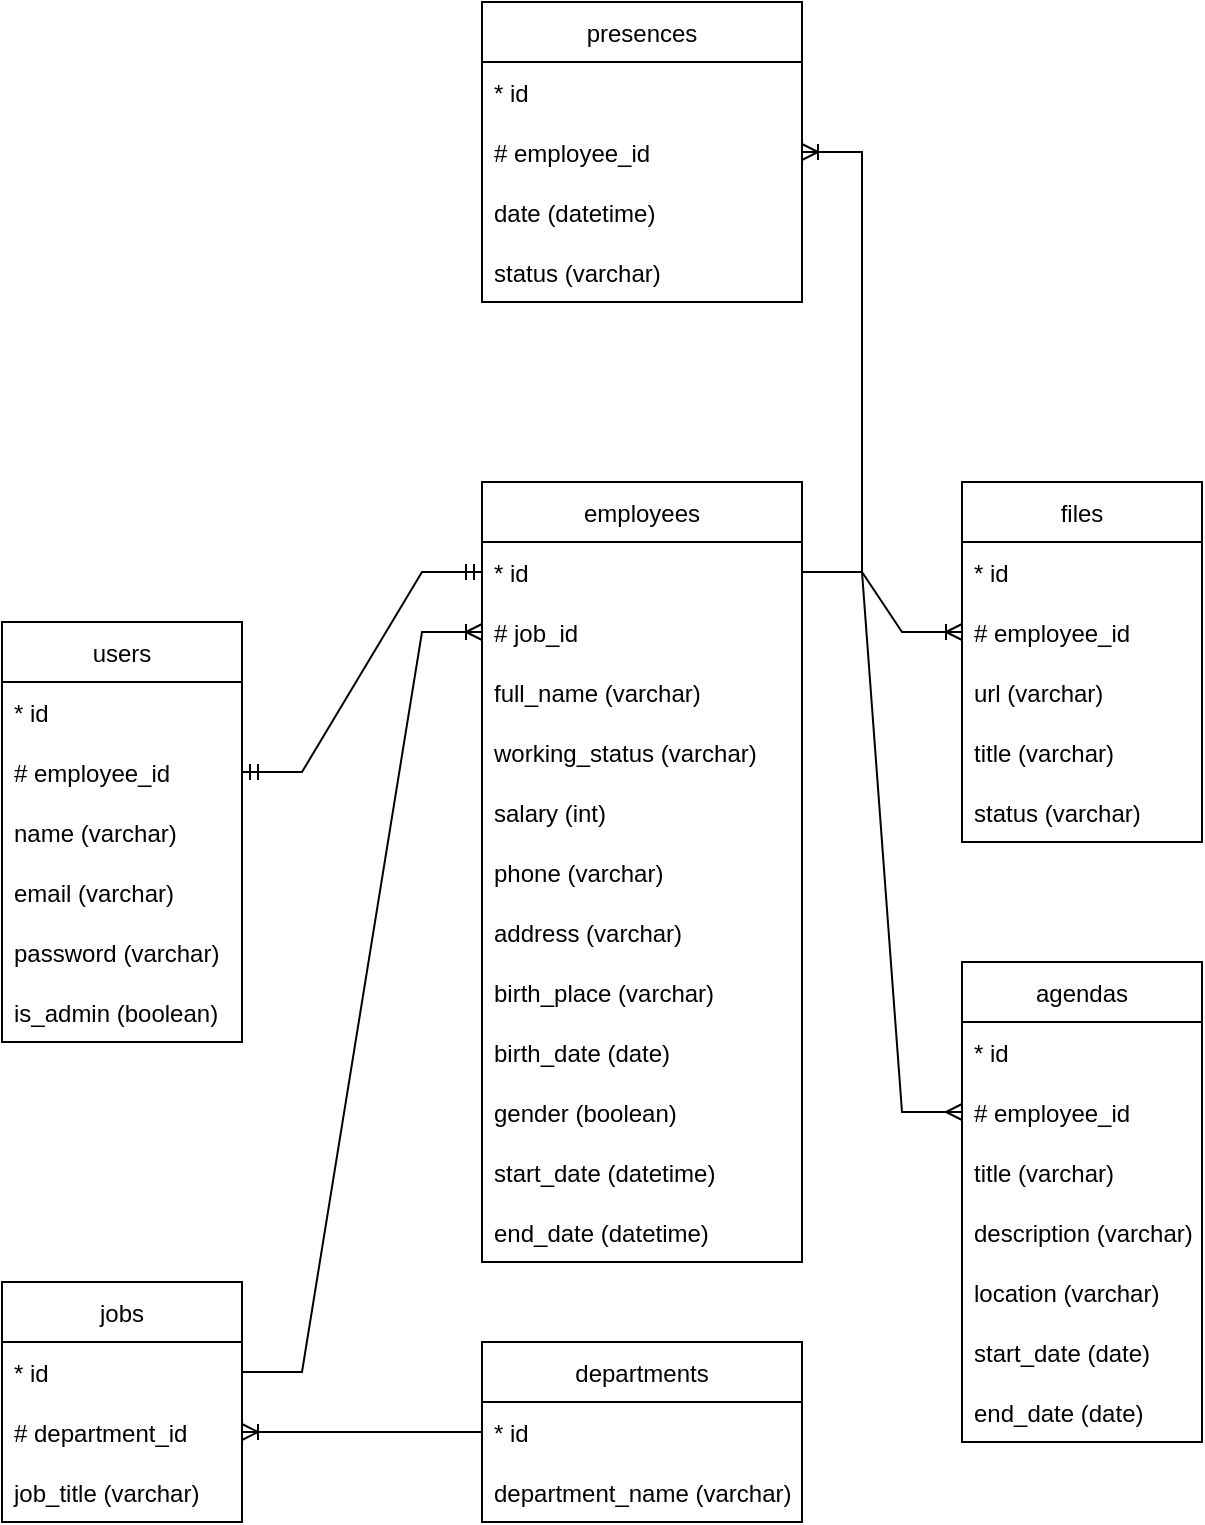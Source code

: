 <mxfile version="20.1.1" type="device"><diagram id="R2lEEEUBdFMjLlhIrx00" name="Page-1"><mxGraphModel dx="1614" dy="1904" grid="1" gridSize="10" guides="1" tooltips="1" connect="1" arrows="1" fold="1" page="1" pageScale="1" pageWidth="850" pageHeight="1100" math="0" shadow="0" extFonts="Permanent Marker^https://fonts.googleapis.com/css?family=Permanent+Marker"><root><mxCell id="0"/><mxCell id="1" parent="0"/><mxCell id="g45q-q61dGHOcydNb4If-1" value="users" style="swimlane;fontStyle=0;childLayout=stackLayout;horizontal=1;startSize=30;horizontalStack=0;resizeParent=1;resizeParentMax=0;resizeLast=0;collapsible=1;marginBottom=0;" parent="1" vertex="1"><mxGeometry x="40" y="110" width="120" height="210" as="geometry"/></mxCell><mxCell id="g45q-q61dGHOcydNb4If-2" value="* id" style="text;strokeColor=none;fillColor=none;align=left;verticalAlign=middle;spacingLeft=4;spacingRight=4;overflow=hidden;points=[[0,0.5],[1,0.5]];portConstraint=eastwest;rotatable=0;" parent="g45q-q61dGHOcydNb4If-1" vertex="1"><mxGeometry y="30" width="120" height="30" as="geometry"/></mxCell><mxCell id="g45q-q61dGHOcydNb4If-12" value="# employee_id" style="text;strokeColor=none;fillColor=none;align=left;verticalAlign=middle;spacingLeft=4;spacingRight=4;overflow=hidden;points=[[0,0.5],[1,0.5]];portConstraint=eastwest;rotatable=0;" parent="g45q-q61dGHOcydNb4If-1" vertex="1"><mxGeometry y="60" width="120" height="30" as="geometry"/></mxCell><mxCell id="g45q-q61dGHOcydNb4If-3" value="name (varchar)" style="text;strokeColor=none;fillColor=none;align=left;verticalAlign=middle;spacingLeft=4;spacingRight=4;overflow=hidden;points=[[0,0.5],[1,0.5]];portConstraint=eastwest;rotatable=0;" parent="g45q-q61dGHOcydNb4If-1" vertex="1"><mxGeometry y="90" width="120" height="30" as="geometry"/></mxCell><mxCell id="g45q-q61dGHOcydNb4If-4" value="email (varchar)" style="text;strokeColor=none;fillColor=none;align=left;verticalAlign=middle;spacingLeft=4;spacingRight=4;overflow=hidden;points=[[0,0.5],[1,0.5]];portConstraint=eastwest;rotatable=0;" parent="g45q-q61dGHOcydNb4If-1" vertex="1"><mxGeometry y="120" width="120" height="30" as="geometry"/></mxCell><mxCell id="g45q-q61dGHOcydNb4If-14" value="password (varchar)" style="text;strokeColor=none;fillColor=none;align=left;verticalAlign=middle;spacingLeft=4;spacingRight=4;overflow=hidden;points=[[0,0.5],[1,0.5]];portConstraint=eastwest;rotatable=0;" parent="g45q-q61dGHOcydNb4If-1" vertex="1"><mxGeometry y="150" width="120" height="30" as="geometry"/></mxCell><mxCell id="g45q-q61dGHOcydNb4If-13" value="is_admin (boolean)" style="text;strokeColor=none;fillColor=none;align=left;verticalAlign=middle;spacingLeft=4;spacingRight=4;overflow=hidden;points=[[0,0.5],[1,0.5]];portConstraint=eastwest;rotatable=0;" parent="g45q-q61dGHOcydNb4If-1" vertex="1"><mxGeometry y="180" width="120" height="30" as="geometry"/></mxCell><mxCell id="g45q-q61dGHOcydNb4If-15" value="employees" style="swimlane;fontStyle=0;childLayout=stackLayout;horizontal=1;startSize=30;horizontalStack=0;resizeParent=1;resizeParentMax=0;resizeLast=0;collapsible=1;marginBottom=0;" parent="1" vertex="1"><mxGeometry x="280" y="40" width="160" height="390" as="geometry"/></mxCell><mxCell id="g45q-q61dGHOcydNb4If-16" value="* id" style="text;strokeColor=none;fillColor=none;align=left;verticalAlign=middle;spacingLeft=4;spacingRight=4;overflow=hidden;points=[[0,0.5],[1,0.5]];portConstraint=eastwest;rotatable=0;" parent="g45q-q61dGHOcydNb4If-15" vertex="1"><mxGeometry y="30" width="160" height="30" as="geometry"/></mxCell><mxCell id="g45q-q61dGHOcydNb4If-25" value="# job_id" style="text;strokeColor=none;fillColor=none;align=left;verticalAlign=middle;spacingLeft=4;spacingRight=4;overflow=hidden;points=[[0,0.5],[1,0.5]];portConstraint=eastwest;rotatable=0;" parent="g45q-q61dGHOcydNb4If-15" vertex="1"><mxGeometry y="60" width="160" height="30" as="geometry"/></mxCell><mxCell id="g45q-q61dGHOcydNb4If-17" value="full_name (varchar)" style="text;strokeColor=none;fillColor=none;align=left;verticalAlign=middle;spacingLeft=4;spacingRight=4;overflow=hidden;points=[[0,0.5],[1,0.5]];portConstraint=eastwest;rotatable=0;" parent="g45q-q61dGHOcydNb4If-15" vertex="1"><mxGeometry y="90" width="160" height="30" as="geometry"/></mxCell><mxCell id="g45q-q61dGHOcydNb4If-18" value="working_status (varchar)" style="text;strokeColor=none;fillColor=none;align=left;verticalAlign=middle;spacingLeft=4;spacingRight=4;overflow=hidden;points=[[0,0.5],[1,0.5]];portConstraint=eastwest;rotatable=0;" parent="g45q-q61dGHOcydNb4If-15" vertex="1"><mxGeometry y="120" width="160" height="30" as="geometry"/></mxCell><mxCell id="g45q-q61dGHOcydNb4If-19" value="salary (int)" style="text;strokeColor=none;fillColor=none;align=left;verticalAlign=middle;spacingLeft=4;spacingRight=4;overflow=hidden;points=[[0,0.5],[1,0.5]];portConstraint=eastwest;rotatable=0;" parent="g45q-q61dGHOcydNb4If-15" vertex="1"><mxGeometry y="150" width="160" height="30" as="geometry"/></mxCell><mxCell id="g45q-q61dGHOcydNb4If-20" value="phone (varchar)" style="text;strokeColor=none;fillColor=none;align=left;verticalAlign=middle;spacingLeft=4;spacingRight=4;overflow=hidden;points=[[0,0.5],[1,0.5]];portConstraint=eastwest;rotatable=0;" parent="g45q-q61dGHOcydNb4If-15" vertex="1"><mxGeometry y="180" width="160" height="30" as="geometry"/></mxCell><mxCell id="g45q-q61dGHOcydNb4If-21" value="address (varchar)" style="text;strokeColor=none;fillColor=none;align=left;verticalAlign=middle;spacingLeft=4;spacingRight=4;overflow=hidden;points=[[0,0.5],[1,0.5]];portConstraint=eastwest;rotatable=0;" parent="g45q-q61dGHOcydNb4If-15" vertex="1"><mxGeometry y="210" width="160" height="30" as="geometry"/></mxCell><mxCell id="g45q-q61dGHOcydNb4If-22" value="birth_place (varchar)" style="text;strokeColor=none;fillColor=none;align=left;verticalAlign=middle;spacingLeft=4;spacingRight=4;overflow=hidden;points=[[0,0.5],[1,0.5]];portConstraint=eastwest;rotatable=0;" parent="g45q-q61dGHOcydNb4If-15" vertex="1"><mxGeometry y="240" width="160" height="30" as="geometry"/></mxCell><mxCell id="g45q-q61dGHOcydNb4If-23" value="birth_date (date)" style="text;strokeColor=none;fillColor=none;align=left;verticalAlign=middle;spacingLeft=4;spacingRight=4;overflow=hidden;points=[[0,0.5],[1,0.5]];portConstraint=eastwest;rotatable=0;" parent="g45q-q61dGHOcydNb4If-15" vertex="1"><mxGeometry y="270" width="160" height="30" as="geometry"/></mxCell><mxCell id="g45q-q61dGHOcydNb4If-74" value="gender (boolean)" style="text;strokeColor=none;fillColor=none;align=left;verticalAlign=middle;spacingLeft=4;spacingRight=4;overflow=hidden;points=[[0,0.5],[1,0.5]];portConstraint=eastwest;rotatable=0;" parent="g45q-q61dGHOcydNb4If-15" vertex="1"><mxGeometry y="300" width="160" height="30" as="geometry"/></mxCell><mxCell id="g45q-q61dGHOcydNb4If-26" value="start_date (datetime)" style="text;strokeColor=none;fillColor=none;align=left;verticalAlign=middle;spacingLeft=4;spacingRight=4;overflow=hidden;points=[[0,0.5],[1,0.5]];portConstraint=eastwest;rotatable=0;" parent="g45q-q61dGHOcydNb4If-15" vertex="1"><mxGeometry y="330" width="160" height="30" as="geometry"/></mxCell><mxCell id="g45q-q61dGHOcydNb4If-27" value="end_date (datetime)" style="text;strokeColor=none;fillColor=none;align=left;verticalAlign=middle;spacingLeft=4;spacingRight=4;overflow=hidden;points=[[0,0.5],[1,0.5]];portConstraint=eastwest;rotatable=0;" parent="g45q-q61dGHOcydNb4If-15" vertex="1"><mxGeometry y="360" width="160" height="30" as="geometry"/></mxCell><mxCell id="g45q-q61dGHOcydNb4If-30" value="" style="edgeStyle=entityRelationEdgeStyle;fontSize=12;html=1;endArrow=ERmandOne;startArrow=ERmandOne;rounded=0;" parent="1" source="g45q-q61dGHOcydNb4If-12" target="g45q-q61dGHOcydNb4If-16" edge="1"><mxGeometry width="100" height="100" relative="1" as="geometry"><mxPoint x="370" y="460" as="sourcePoint"/><mxPoint x="470" y="360" as="targetPoint"/></mxGeometry></mxCell><mxCell id="g45q-q61dGHOcydNb4If-31" value="jobs" style="swimlane;fontStyle=0;childLayout=stackLayout;horizontal=1;startSize=30;horizontalStack=0;resizeParent=1;resizeParentMax=0;resizeLast=0;collapsible=1;marginBottom=0;" parent="1" vertex="1"><mxGeometry x="40" y="440" width="120" height="120" as="geometry"/></mxCell><mxCell id="g45q-q61dGHOcydNb4If-32" value="* id" style="text;strokeColor=none;fillColor=none;align=left;verticalAlign=middle;spacingLeft=4;spacingRight=4;overflow=hidden;points=[[0,0.5],[1,0.5]];portConstraint=eastwest;rotatable=0;" parent="g45q-q61dGHOcydNb4If-31" vertex="1"><mxGeometry y="30" width="120" height="30" as="geometry"/></mxCell><mxCell id="g45q-q61dGHOcydNb4If-34" value="# department_id" style="text;strokeColor=none;fillColor=none;align=left;verticalAlign=middle;spacingLeft=4;spacingRight=4;overflow=hidden;points=[[0,0.5],[1,0.5]];portConstraint=eastwest;rotatable=0;" parent="g45q-q61dGHOcydNb4If-31" vertex="1"><mxGeometry y="60" width="120" height="30" as="geometry"/></mxCell><mxCell id="g45q-q61dGHOcydNb4If-33" value="job_title (varchar)" style="text;strokeColor=none;fillColor=none;align=left;verticalAlign=middle;spacingLeft=4;spacingRight=4;overflow=hidden;points=[[0,0.5],[1,0.5]];portConstraint=eastwest;rotatable=0;" parent="g45q-q61dGHOcydNb4If-31" vertex="1"><mxGeometry y="90" width="120" height="30" as="geometry"/></mxCell><mxCell id="g45q-q61dGHOcydNb4If-44" value="departments" style="swimlane;fontStyle=0;childLayout=stackLayout;horizontal=1;startSize=30;horizontalStack=0;resizeParent=1;resizeParentMax=0;resizeLast=0;collapsible=1;marginBottom=0;" parent="1" vertex="1"><mxGeometry x="280" y="470" width="160" height="90" as="geometry"/></mxCell><mxCell id="g45q-q61dGHOcydNb4If-45" value="* id" style="text;strokeColor=none;fillColor=none;align=left;verticalAlign=middle;spacingLeft=4;spacingRight=4;overflow=hidden;points=[[0,0.5],[1,0.5]];portConstraint=eastwest;rotatable=0;" parent="g45q-q61dGHOcydNb4If-44" vertex="1"><mxGeometry y="30" width="160" height="30" as="geometry"/></mxCell><mxCell id="g45q-q61dGHOcydNb4If-46" value="department_name (varchar)" style="text;strokeColor=none;fillColor=none;align=left;verticalAlign=middle;spacingLeft=4;spacingRight=4;overflow=hidden;points=[[0,0.5],[1,0.5]];portConstraint=eastwest;rotatable=0;" parent="g45q-q61dGHOcydNb4If-44" vertex="1"><mxGeometry y="60" width="160" height="30" as="geometry"/></mxCell><mxCell id="g45q-q61dGHOcydNb4If-48" value="" style="edgeStyle=entityRelationEdgeStyle;fontSize=12;html=1;endArrow=ERoneToMany;rounded=0;" parent="1" source="g45q-q61dGHOcydNb4If-32" target="g45q-q61dGHOcydNb4If-25" edge="1"><mxGeometry width="100" height="100" relative="1" as="geometry"><mxPoint x="370" y="460" as="sourcePoint"/><mxPoint x="470" y="360" as="targetPoint"/></mxGeometry></mxCell><mxCell id="g45q-q61dGHOcydNb4If-49" value="" style="edgeStyle=entityRelationEdgeStyle;fontSize=12;html=1;endArrow=ERoneToMany;rounded=0;" parent="1" source="g45q-q61dGHOcydNb4If-45" target="g45q-q61dGHOcydNb4If-34" edge="1"><mxGeometry width="100" height="100" relative="1" as="geometry"><mxPoint x="370" y="460" as="sourcePoint"/><mxPoint x="470" y="360" as="targetPoint"/></mxGeometry></mxCell><mxCell id="g45q-q61dGHOcydNb4If-57" value="files" style="swimlane;fontStyle=0;childLayout=stackLayout;horizontal=1;startSize=30;horizontalStack=0;resizeParent=1;resizeParentMax=0;resizeLast=0;collapsible=1;marginBottom=0;" parent="1" vertex="1"><mxGeometry x="520" y="40" width="120" height="180" as="geometry"/></mxCell><mxCell id="g45q-q61dGHOcydNb4If-58" value="* id" style="text;strokeColor=none;fillColor=none;align=left;verticalAlign=middle;spacingLeft=4;spacingRight=4;overflow=hidden;points=[[0,0.5],[1,0.5]];portConstraint=eastwest;rotatable=0;" parent="g45q-q61dGHOcydNb4If-57" vertex="1"><mxGeometry y="30" width="120" height="30" as="geometry"/></mxCell><mxCell id="g45q-q61dGHOcydNb4If-60" value="# employee_id" style="text;strokeColor=none;fillColor=none;align=left;verticalAlign=middle;spacingLeft=4;spacingRight=4;overflow=hidden;points=[[0,0.5],[1,0.5]];portConstraint=eastwest;rotatable=0;" parent="g45q-q61dGHOcydNb4If-57" vertex="1"><mxGeometry y="60" width="120" height="30" as="geometry"/></mxCell><mxCell id="g45q-q61dGHOcydNb4If-59" value="url (varchar)" style="text;strokeColor=none;fillColor=none;align=left;verticalAlign=middle;spacingLeft=4;spacingRight=4;overflow=hidden;points=[[0,0.5],[1,0.5]];portConstraint=eastwest;rotatable=0;" parent="g45q-q61dGHOcydNb4If-57" vertex="1"><mxGeometry y="90" width="120" height="30" as="geometry"/></mxCell><mxCell id="g45q-q61dGHOcydNb4If-62" value="title (varchar)" style="text;strokeColor=none;fillColor=none;align=left;verticalAlign=middle;spacingLeft=4;spacingRight=4;overflow=hidden;points=[[0,0.5],[1,0.5]];portConstraint=eastwest;rotatable=0;" parent="g45q-q61dGHOcydNb4If-57" vertex="1"><mxGeometry y="120" width="120" height="30" as="geometry"/></mxCell><mxCell id="g45q-q61dGHOcydNb4If-61" value="status (varchar)" style="text;strokeColor=none;fillColor=none;align=left;verticalAlign=middle;spacingLeft=4;spacingRight=4;overflow=hidden;points=[[0,0.5],[1,0.5]];portConstraint=eastwest;rotatable=0;" parent="g45q-q61dGHOcydNb4If-57" vertex="1"><mxGeometry y="150" width="120" height="30" as="geometry"/></mxCell><mxCell id="g45q-q61dGHOcydNb4If-63" value="" style="edgeStyle=entityRelationEdgeStyle;fontSize=12;html=1;endArrow=ERoneToMany;rounded=0;" parent="1" source="g45q-q61dGHOcydNb4If-16" target="g45q-q61dGHOcydNb4If-60" edge="1"><mxGeometry width="100" height="100" relative="1" as="geometry"><mxPoint x="370" y="460" as="sourcePoint"/><mxPoint x="470" y="360" as="targetPoint"/></mxGeometry></mxCell><mxCell id="g45q-q61dGHOcydNb4If-64" value="agendas" style="swimlane;fontStyle=0;childLayout=stackLayout;horizontal=1;startSize=30;horizontalStack=0;resizeParent=1;resizeParentMax=0;resizeLast=0;collapsible=1;marginBottom=0;" parent="1" vertex="1"><mxGeometry x="520" y="280" width="120" height="240" as="geometry"/></mxCell><mxCell id="g45q-q61dGHOcydNb4If-65" value="* id" style="text;strokeColor=none;fillColor=none;align=left;verticalAlign=middle;spacingLeft=4;spacingRight=4;overflow=hidden;points=[[0,0.5],[1,0.5]];portConstraint=eastwest;rotatable=0;" parent="g45q-q61dGHOcydNb4If-64" vertex="1"><mxGeometry y="30" width="120" height="30" as="geometry"/></mxCell><mxCell id="g45q-q61dGHOcydNb4If-69" value="# employee_id" style="text;strokeColor=none;fillColor=none;align=left;verticalAlign=middle;spacingLeft=4;spacingRight=4;overflow=hidden;points=[[0,0.5],[1,0.5]];portConstraint=eastwest;rotatable=0;" parent="g45q-q61dGHOcydNb4If-64" vertex="1"><mxGeometry y="60" width="120" height="30" as="geometry"/></mxCell><mxCell id="g45q-q61dGHOcydNb4If-67" value="title (varchar)" style="text;strokeColor=none;fillColor=none;align=left;verticalAlign=middle;spacingLeft=4;spacingRight=4;overflow=hidden;points=[[0,0.5],[1,0.5]];portConstraint=eastwest;rotatable=0;" parent="g45q-q61dGHOcydNb4If-64" vertex="1"><mxGeometry y="90" width="120" height="30" as="geometry"/></mxCell><mxCell id="g45q-q61dGHOcydNb4If-75" value="description (varchar)" style="text;strokeColor=none;fillColor=none;align=left;verticalAlign=middle;spacingLeft=4;spacingRight=4;overflow=hidden;points=[[0,0.5],[1,0.5]];portConstraint=eastwest;rotatable=0;" parent="g45q-q61dGHOcydNb4If-64" vertex="1"><mxGeometry y="120" width="120" height="30" as="geometry"/></mxCell><mxCell id="g45q-q61dGHOcydNb4If-66" value="location (varchar)" style="text;strokeColor=none;fillColor=none;align=left;verticalAlign=middle;spacingLeft=4;spacingRight=4;overflow=hidden;points=[[0,0.5],[1,0.5]];portConstraint=eastwest;rotatable=0;" parent="g45q-q61dGHOcydNb4If-64" vertex="1"><mxGeometry y="150" width="120" height="30" as="geometry"/></mxCell><mxCell id="g45q-q61dGHOcydNb4If-72" value="start_date (date)" style="text;strokeColor=none;fillColor=none;align=left;verticalAlign=middle;spacingLeft=4;spacingRight=4;overflow=hidden;points=[[0,0.5],[1,0.5]];portConstraint=eastwest;rotatable=0;" parent="g45q-q61dGHOcydNb4If-64" vertex="1"><mxGeometry y="180" width="120" height="30" as="geometry"/></mxCell><mxCell id="g45q-q61dGHOcydNb4If-73" value="end_date (date)" style="text;strokeColor=none;fillColor=none;align=left;verticalAlign=middle;spacingLeft=4;spacingRight=4;overflow=hidden;points=[[0,0.5],[1,0.5]];portConstraint=eastwest;rotatable=0;" parent="g45q-q61dGHOcydNb4If-64" vertex="1"><mxGeometry y="210" width="120" height="30" as="geometry"/></mxCell><mxCell id="g45q-q61dGHOcydNb4If-70" value="" style="edgeStyle=entityRelationEdgeStyle;fontSize=12;html=1;endArrow=ERmany;rounded=0;" parent="1" source="g45q-q61dGHOcydNb4If-16" target="g45q-q61dGHOcydNb4If-69" edge="1"><mxGeometry width="100" height="100" relative="1" as="geometry"><mxPoint x="370" y="460" as="sourcePoint"/><mxPoint x="470" y="360" as="targetPoint"/></mxGeometry></mxCell><mxCell id="lMCT_6pht1xAcBmSjMYe-27" value="presences" style="swimlane;fontStyle=0;childLayout=stackLayout;horizontal=1;startSize=30;horizontalStack=0;resizeParent=1;resizeParentMax=0;resizeLast=0;collapsible=1;marginBottom=0;" parent="1" vertex="1"><mxGeometry x="280" y="-200" width="160" height="150" as="geometry"/></mxCell><mxCell id="lMCT_6pht1xAcBmSjMYe-28" value="* id" style="text;strokeColor=none;fillColor=none;align=left;verticalAlign=middle;spacingLeft=4;spacingRight=4;overflow=hidden;points=[[0,0.5],[1,0.5]];portConstraint=eastwest;rotatable=0;" parent="lMCT_6pht1xAcBmSjMYe-27" vertex="1"><mxGeometry y="30" width="160" height="30" as="geometry"/></mxCell><mxCell id="lMCT_6pht1xAcBmSjMYe-29" value="# employee_id" style="text;strokeColor=none;fillColor=none;align=left;verticalAlign=middle;spacingLeft=4;spacingRight=4;overflow=hidden;points=[[0,0.5],[1,0.5]];portConstraint=eastwest;rotatable=0;" parent="lMCT_6pht1xAcBmSjMYe-27" vertex="1"><mxGeometry y="60" width="160" height="30" as="geometry"/></mxCell><mxCell id="lMCT_6pht1xAcBmSjMYe-30" value="date (datetime)" style="text;strokeColor=none;fillColor=none;align=left;verticalAlign=middle;spacingLeft=4;spacingRight=4;overflow=hidden;points=[[0,0.5],[1,0.5]];portConstraint=eastwest;rotatable=0;" parent="lMCT_6pht1xAcBmSjMYe-27" vertex="1"><mxGeometry y="90" width="160" height="30" as="geometry"/></mxCell><mxCell id="lMCT_6pht1xAcBmSjMYe-31" value="status (varchar)" style="text;strokeColor=none;fillColor=none;align=left;verticalAlign=middle;spacingLeft=4;spacingRight=4;overflow=hidden;points=[[0,0.5],[1,0.5]];portConstraint=eastwest;rotatable=0;" parent="lMCT_6pht1xAcBmSjMYe-27" vertex="1"><mxGeometry y="120" width="160" height="30" as="geometry"/></mxCell><mxCell id="UJNcou1YFOlZjGUcqjm6-2" value="" style="edgeStyle=entityRelationEdgeStyle;fontSize=12;html=1;endArrow=ERoneToMany;rounded=0;" edge="1" parent="1" source="g45q-q61dGHOcydNb4If-16" target="lMCT_6pht1xAcBmSjMYe-29"><mxGeometry width="100" height="100" relative="1" as="geometry"><mxPoint x="170" y="495" as="sourcePoint"/><mxPoint x="290" y="125" as="targetPoint"/></mxGeometry></mxCell></root></mxGraphModel></diagram></mxfile>